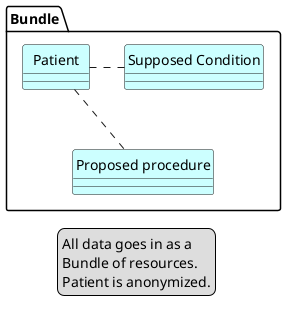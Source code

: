 @startuml
skinparam linetype polyline
hide circle
hide stereotype

package "Bundle" {
  class "Supposed Condition" as C #cff{

  }


  class "  Patient  " as P #cff{
  }
P .r. C
P .d. CD 



  class "Proposed procedure" as CD #cff{

  }
C -d[hidden]- CD

}

legend
All data goes in as a
Bundle of resources.
Patient is anonymized.
endlegend

@enduml